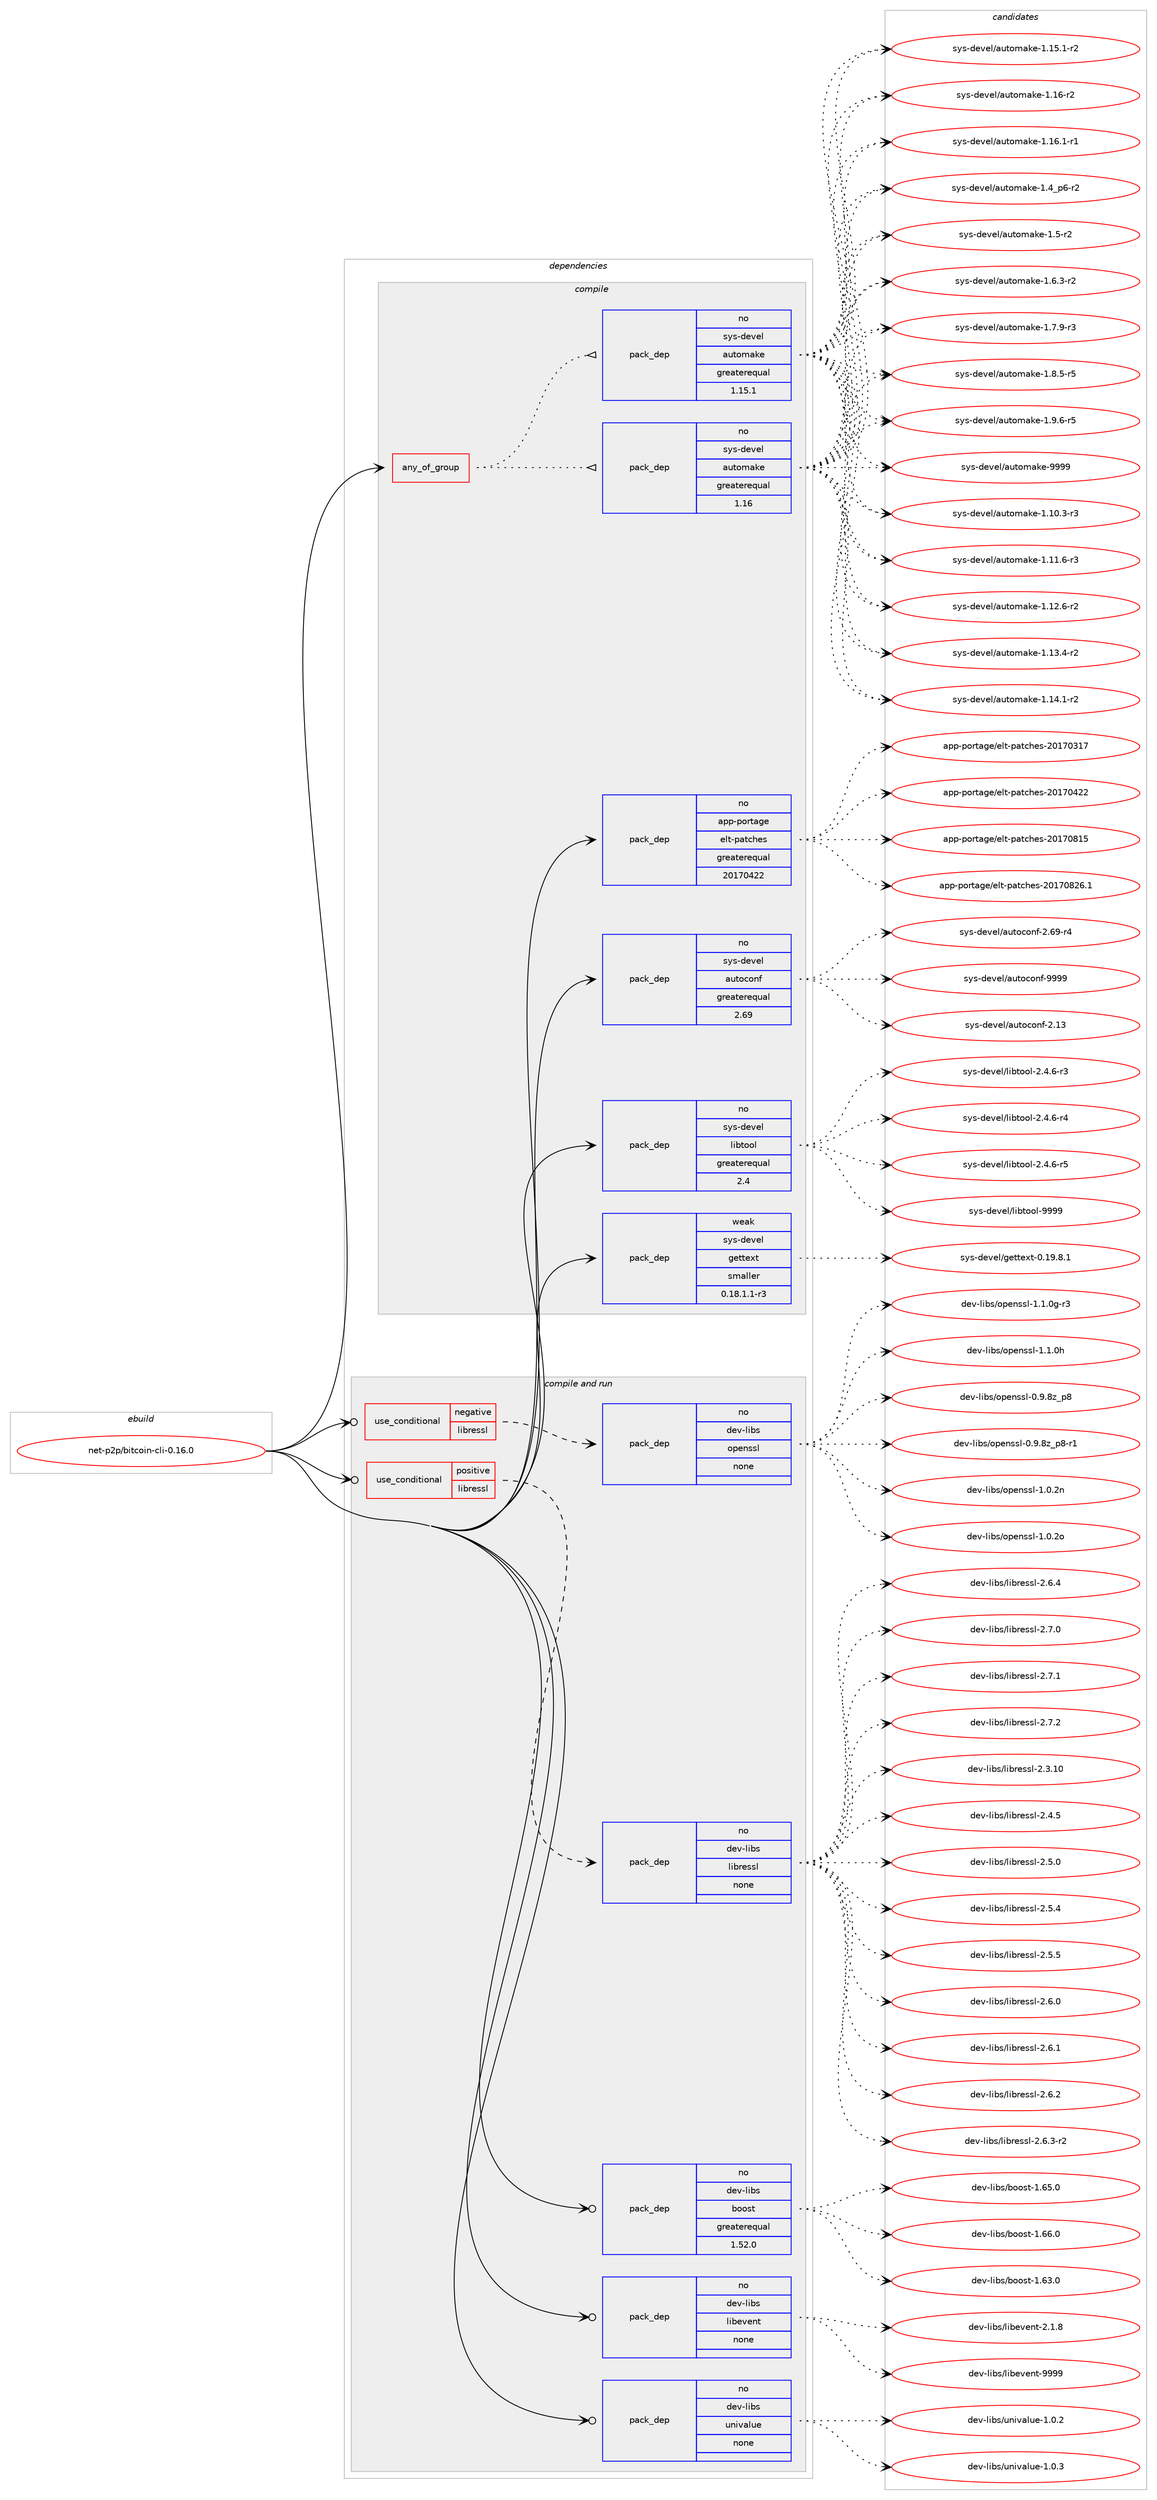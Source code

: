 digraph prolog {

# *************
# Graph options
# *************

newrank=true;
concentrate=true;
compound=true;
graph [rankdir=LR,fontname=Helvetica,fontsize=10,ranksep=1.5];#, ranksep=2.5, nodesep=0.2];
edge  [arrowhead=vee];
node  [fontname=Helvetica,fontsize=10];

# **********
# The ebuild
# **********

subgraph cluster_leftcol {
color=gray;
rank=same;
label=<<i>ebuild</i>>;
id [label="net-p2p/bitcoin-cli-0.16.0", color=red, width=4, href="../net-p2p/bitcoin-cli-0.16.0.svg"];
}

# ****************
# The dependencies
# ****************

subgraph cluster_midcol {
color=gray;
label=<<i>dependencies</i>>;
subgraph cluster_compile {
fillcolor="#eeeeee";
style=filled;
label=<<i>compile</i>>;
subgraph any36 {
dependency1445 [label=<<TABLE BORDER="0" CELLBORDER="1" CELLSPACING="0" CELLPADDING="4"><TR><TD CELLPADDING="10">any_of_group</TD></TR></TABLE>>, shape=none, color=red];subgraph pack1037 {
dependency1446 [label=<<TABLE BORDER="0" CELLBORDER="1" CELLSPACING="0" CELLPADDING="4" WIDTH="220"><TR><TD ROWSPAN="6" CELLPADDING="30">pack_dep</TD></TR><TR><TD WIDTH="110">no</TD></TR><TR><TD>sys-devel</TD></TR><TR><TD>automake</TD></TR><TR><TD>greaterequal</TD></TR><TR><TD>1.16</TD></TR></TABLE>>, shape=none, color=blue];
}
dependency1445:e -> dependency1446:w [weight=20,style="dotted",arrowhead="oinv"];
subgraph pack1038 {
dependency1447 [label=<<TABLE BORDER="0" CELLBORDER="1" CELLSPACING="0" CELLPADDING="4" WIDTH="220"><TR><TD ROWSPAN="6" CELLPADDING="30">pack_dep</TD></TR><TR><TD WIDTH="110">no</TD></TR><TR><TD>sys-devel</TD></TR><TR><TD>automake</TD></TR><TR><TD>greaterequal</TD></TR><TR><TD>1.15.1</TD></TR></TABLE>>, shape=none, color=blue];
}
dependency1445:e -> dependency1447:w [weight=20,style="dotted",arrowhead="oinv"];
}
id:e -> dependency1445:w [weight=20,style="solid",arrowhead="vee"];
subgraph pack1039 {
dependency1448 [label=<<TABLE BORDER="0" CELLBORDER="1" CELLSPACING="0" CELLPADDING="4" WIDTH="220"><TR><TD ROWSPAN="6" CELLPADDING="30">pack_dep</TD></TR><TR><TD WIDTH="110">no</TD></TR><TR><TD>app-portage</TD></TR><TR><TD>elt-patches</TD></TR><TR><TD>greaterequal</TD></TR><TR><TD>20170422</TD></TR></TABLE>>, shape=none, color=blue];
}
id:e -> dependency1448:w [weight=20,style="solid",arrowhead="vee"];
subgraph pack1040 {
dependency1449 [label=<<TABLE BORDER="0" CELLBORDER="1" CELLSPACING="0" CELLPADDING="4" WIDTH="220"><TR><TD ROWSPAN="6" CELLPADDING="30">pack_dep</TD></TR><TR><TD WIDTH="110">no</TD></TR><TR><TD>sys-devel</TD></TR><TR><TD>autoconf</TD></TR><TR><TD>greaterequal</TD></TR><TR><TD>2.69</TD></TR></TABLE>>, shape=none, color=blue];
}
id:e -> dependency1449:w [weight=20,style="solid",arrowhead="vee"];
subgraph pack1041 {
dependency1450 [label=<<TABLE BORDER="0" CELLBORDER="1" CELLSPACING="0" CELLPADDING="4" WIDTH="220"><TR><TD ROWSPAN="6" CELLPADDING="30">pack_dep</TD></TR><TR><TD WIDTH="110">no</TD></TR><TR><TD>sys-devel</TD></TR><TR><TD>libtool</TD></TR><TR><TD>greaterequal</TD></TR><TR><TD>2.4</TD></TR></TABLE>>, shape=none, color=blue];
}
id:e -> dependency1450:w [weight=20,style="solid",arrowhead="vee"];
subgraph pack1042 {
dependency1451 [label=<<TABLE BORDER="0" CELLBORDER="1" CELLSPACING="0" CELLPADDING="4" WIDTH="220"><TR><TD ROWSPAN="6" CELLPADDING="30">pack_dep</TD></TR><TR><TD WIDTH="110">weak</TD></TR><TR><TD>sys-devel</TD></TR><TR><TD>gettext</TD></TR><TR><TD>smaller</TD></TR><TR><TD>0.18.1.1-r3</TD></TR></TABLE>>, shape=none, color=blue];
}
id:e -> dependency1451:w [weight=20,style="solid",arrowhead="vee"];
}
subgraph cluster_compileandrun {
fillcolor="#eeeeee";
style=filled;
label=<<i>compile and run</i>>;
subgraph cond373 {
dependency1452 [label=<<TABLE BORDER="0" CELLBORDER="1" CELLSPACING="0" CELLPADDING="4"><TR><TD ROWSPAN="3" CELLPADDING="10">use_conditional</TD></TR><TR><TD>negative</TD></TR><TR><TD>libressl</TD></TR></TABLE>>, shape=none, color=red];
subgraph pack1043 {
dependency1453 [label=<<TABLE BORDER="0" CELLBORDER="1" CELLSPACING="0" CELLPADDING="4" WIDTH="220"><TR><TD ROWSPAN="6" CELLPADDING="30">pack_dep</TD></TR><TR><TD WIDTH="110">no</TD></TR><TR><TD>dev-libs</TD></TR><TR><TD>openssl</TD></TR><TR><TD>none</TD></TR><TR><TD></TD></TR></TABLE>>, shape=none, color=blue];
}
dependency1452:e -> dependency1453:w [weight=20,style="dashed",arrowhead="vee"];
}
id:e -> dependency1452:w [weight=20,style="solid",arrowhead="odotvee"];
subgraph cond374 {
dependency1454 [label=<<TABLE BORDER="0" CELLBORDER="1" CELLSPACING="0" CELLPADDING="4"><TR><TD ROWSPAN="3" CELLPADDING="10">use_conditional</TD></TR><TR><TD>positive</TD></TR><TR><TD>libressl</TD></TR></TABLE>>, shape=none, color=red];
subgraph pack1044 {
dependency1455 [label=<<TABLE BORDER="0" CELLBORDER="1" CELLSPACING="0" CELLPADDING="4" WIDTH="220"><TR><TD ROWSPAN="6" CELLPADDING="30">pack_dep</TD></TR><TR><TD WIDTH="110">no</TD></TR><TR><TD>dev-libs</TD></TR><TR><TD>libressl</TD></TR><TR><TD>none</TD></TR><TR><TD></TD></TR></TABLE>>, shape=none, color=blue];
}
dependency1454:e -> dependency1455:w [weight=20,style="dashed",arrowhead="vee"];
}
id:e -> dependency1454:w [weight=20,style="solid",arrowhead="odotvee"];
subgraph pack1045 {
dependency1456 [label=<<TABLE BORDER="0" CELLBORDER="1" CELLSPACING="0" CELLPADDING="4" WIDTH="220"><TR><TD ROWSPAN="6" CELLPADDING="30">pack_dep</TD></TR><TR><TD WIDTH="110">no</TD></TR><TR><TD>dev-libs</TD></TR><TR><TD>boost</TD></TR><TR><TD>greaterequal</TD></TR><TR><TD>1.52.0</TD></TR></TABLE>>, shape=none, color=blue];
}
id:e -> dependency1456:w [weight=20,style="solid",arrowhead="odotvee"];
subgraph pack1046 {
dependency1457 [label=<<TABLE BORDER="0" CELLBORDER="1" CELLSPACING="0" CELLPADDING="4" WIDTH="220"><TR><TD ROWSPAN="6" CELLPADDING="30">pack_dep</TD></TR><TR><TD WIDTH="110">no</TD></TR><TR><TD>dev-libs</TD></TR><TR><TD>libevent</TD></TR><TR><TD>none</TD></TR><TR><TD></TD></TR></TABLE>>, shape=none, color=blue];
}
id:e -> dependency1457:w [weight=20,style="solid",arrowhead="odotvee"];
subgraph pack1047 {
dependency1458 [label=<<TABLE BORDER="0" CELLBORDER="1" CELLSPACING="0" CELLPADDING="4" WIDTH="220"><TR><TD ROWSPAN="6" CELLPADDING="30">pack_dep</TD></TR><TR><TD WIDTH="110">no</TD></TR><TR><TD>dev-libs</TD></TR><TR><TD>univalue</TD></TR><TR><TD>none</TD></TR><TR><TD></TD></TR></TABLE>>, shape=none, color=blue];
}
id:e -> dependency1458:w [weight=20,style="solid",arrowhead="odotvee"];
}
subgraph cluster_run {
fillcolor="#eeeeee";
style=filled;
label=<<i>run</i>>;
}
}

# **************
# The candidates
# **************

subgraph cluster_choices {
rank=same;
color=gray;
label=<<i>candidates</i>>;

subgraph choice1037 {
color=black;
nodesep=1;
choice11512111545100101118101108479711711611110997107101454946494846514511451 [label="sys-devel/automake-1.10.3-r3", color=red, width=4,href="../sys-devel/automake-1.10.3-r3.svg"];
choice11512111545100101118101108479711711611110997107101454946494946544511451 [label="sys-devel/automake-1.11.6-r3", color=red, width=4,href="../sys-devel/automake-1.11.6-r3.svg"];
choice11512111545100101118101108479711711611110997107101454946495046544511450 [label="sys-devel/automake-1.12.6-r2", color=red, width=4,href="../sys-devel/automake-1.12.6-r2.svg"];
choice11512111545100101118101108479711711611110997107101454946495146524511450 [label="sys-devel/automake-1.13.4-r2", color=red, width=4,href="../sys-devel/automake-1.13.4-r2.svg"];
choice11512111545100101118101108479711711611110997107101454946495246494511450 [label="sys-devel/automake-1.14.1-r2", color=red, width=4,href="../sys-devel/automake-1.14.1-r2.svg"];
choice11512111545100101118101108479711711611110997107101454946495346494511450 [label="sys-devel/automake-1.15.1-r2", color=red, width=4,href="../sys-devel/automake-1.15.1-r2.svg"];
choice1151211154510010111810110847971171161111099710710145494649544511450 [label="sys-devel/automake-1.16-r2", color=red, width=4,href="../sys-devel/automake-1.16-r2.svg"];
choice11512111545100101118101108479711711611110997107101454946495446494511449 [label="sys-devel/automake-1.16.1-r1", color=red, width=4,href="../sys-devel/automake-1.16.1-r1.svg"];
choice115121115451001011181011084797117116111109971071014549465295112544511450 [label="sys-devel/automake-1.4_p6-r2", color=red, width=4,href="../sys-devel/automake-1.4_p6-r2.svg"];
choice11512111545100101118101108479711711611110997107101454946534511450 [label="sys-devel/automake-1.5-r2", color=red, width=4,href="../sys-devel/automake-1.5-r2.svg"];
choice115121115451001011181011084797117116111109971071014549465446514511450 [label="sys-devel/automake-1.6.3-r2", color=red, width=4,href="../sys-devel/automake-1.6.3-r2.svg"];
choice115121115451001011181011084797117116111109971071014549465546574511451 [label="sys-devel/automake-1.7.9-r3", color=red, width=4,href="../sys-devel/automake-1.7.9-r3.svg"];
choice115121115451001011181011084797117116111109971071014549465646534511453 [label="sys-devel/automake-1.8.5-r5", color=red, width=4,href="../sys-devel/automake-1.8.5-r5.svg"];
choice115121115451001011181011084797117116111109971071014549465746544511453 [label="sys-devel/automake-1.9.6-r5", color=red, width=4,href="../sys-devel/automake-1.9.6-r5.svg"];
choice115121115451001011181011084797117116111109971071014557575757 [label="sys-devel/automake-9999", color=red, width=4,href="../sys-devel/automake-9999.svg"];
dependency1446:e -> choice11512111545100101118101108479711711611110997107101454946494846514511451:w [style=dotted,weight="100"];
dependency1446:e -> choice11512111545100101118101108479711711611110997107101454946494946544511451:w [style=dotted,weight="100"];
dependency1446:e -> choice11512111545100101118101108479711711611110997107101454946495046544511450:w [style=dotted,weight="100"];
dependency1446:e -> choice11512111545100101118101108479711711611110997107101454946495146524511450:w [style=dotted,weight="100"];
dependency1446:e -> choice11512111545100101118101108479711711611110997107101454946495246494511450:w [style=dotted,weight="100"];
dependency1446:e -> choice11512111545100101118101108479711711611110997107101454946495346494511450:w [style=dotted,weight="100"];
dependency1446:e -> choice1151211154510010111810110847971171161111099710710145494649544511450:w [style=dotted,weight="100"];
dependency1446:e -> choice11512111545100101118101108479711711611110997107101454946495446494511449:w [style=dotted,weight="100"];
dependency1446:e -> choice115121115451001011181011084797117116111109971071014549465295112544511450:w [style=dotted,weight="100"];
dependency1446:e -> choice11512111545100101118101108479711711611110997107101454946534511450:w [style=dotted,weight="100"];
dependency1446:e -> choice115121115451001011181011084797117116111109971071014549465446514511450:w [style=dotted,weight="100"];
dependency1446:e -> choice115121115451001011181011084797117116111109971071014549465546574511451:w [style=dotted,weight="100"];
dependency1446:e -> choice115121115451001011181011084797117116111109971071014549465646534511453:w [style=dotted,weight="100"];
dependency1446:e -> choice115121115451001011181011084797117116111109971071014549465746544511453:w [style=dotted,weight="100"];
dependency1446:e -> choice115121115451001011181011084797117116111109971071014557575757:w [style=dotted,weight="100"];
}
subgraph choice1038 {
color=black;
nodesep=1;
choice11512111545100101118101108479711711611110997107101454946494846514511451 [label="sys-devel/automake-1.10.3-r3", color=red, width=4,href="../sys-devel/automake-1.10.3-r3.svg"];
choice11512111545100101118101108479711711611110997107101454946494946544511451 [label="sys-devel/automake-1.11.6-r3", color=red, width=4,href="../sys-devel/automake-1.11.6-r3.svg"];
choice11512111545100101118101108479711711611110997107101454946495046544511450 [label="sys-devel/automake-1.12.6-r2", color=red, width=4,href="../sys-devel/automake-1.12.6-r2.svg"];
choice11512111545100101118101108479711711611110997107101454946495146524511450 [label="sys-devel/automake-1.13.4-r2", color=red, width=4,href="../sys-devel/automake-1.13.4-r2.svg"];
choice11512111545100101118101108479711711611110997107101454946495246494511450 [label="sys-devel/automake-1.14.1-r2", color=red, width=4,href="../sys-devel/automake-1.14.1-r2.svg"];
choice11512111545100101118101108479711711611110997107101454946495346494511450 [label="sys-devel/automake-1.15.1-r2", color=red, width=4,href="../sys-devel/automake-1.15.1-r2.svg"];
choice1151211154510010111810110847971171161111099710710145494649544511450 [label="sys-devel/automake-1.16-r2", color=red, width=4,href="../sys-devel/automake-1.16-r2.svg"];
choice11512111545100101118101108479711711611110997107101454946495446494511449 [label="sys-devel/automake-1.16.1-r1", color=red, width=4,href="../sys-devel/automake-1.16.1-r1.svg"];
choice115121115451001011181011084797117116111109971071014549465295112544511450 [label="sys-devel/automake-1.4_p6-r2", color=red, width=4,href="../sys-devel/automake-1.4_p6-r2.svg"];
choice11512111545100101118101108479711711611110997107101454946534511450 [label="sys-devel/automake-1.5-r2", color=red, width=4,href="../sys-devel/automake-1.5-r2.svg"];
choice115121115451001011181011084797117116111109971071014549465446514511450 [label="sys-devel/automake-1.6.3-r2", color=red, width=4,href="../sys-devel/automake-1.6.3-r2.svg"];
choice115121115451001011181011084797117116111109971071014549465546574511451 [label="sys-devel/automake-1.7.9-r3", color=red, width=4,href="../sys-devel/automake-1.7.9-r3.svg"];
choice115121115451001011181011084797117116111109971071014549465646534511453 [label="sys-devel/automake-1.8.5-r5", color=red, width=4,href="../sys-devel/automake-1.8.5-r5.svg"];
choice115121115451001011181011084797117116111109971071014549465746544511453 [label="sys-devel/automake-1.9.6-r5", color=red, width=4,href="../sys-devel/automake-1.9.6-r5.svg"];
choice115121115451001011181011084797117116111109971071014557575757 [label="sys-devel/automake-9999", color=red, width=4,href="../sys-devel/automake-9999.svg"];
dependency1447:e -> choice11512111545100101118101108479711711611110997107101454946494846514511451:w [style=dotted,weight="100"];
dependency1447:e -> choice11512111545100101118101108479711711611110997107101454946494946544511451:w [style=dotted,weight="100"];
dependency1447:e -> choice11512111545100101118101108479711711611110997107101454946495046544511450:w [style=dotted,weight="100"];
dependency1447:e -> choice11512111545100101118101108479711711611110997107101454946495146524511450:w [style=dotted,weight="100"];
dependency1447:e -> choice11512111545100101118101108479711711611110997107101454946495246494511450:w [style=dotted,weight="100"];
dependency1447:e -> choice11512111545100101118101108479711711611110997107101454946495346494511450:w [style=dotted,weight="100"];
dependency1447:e -> choice1151211154510010111810110847971171161111099710710145494649544511450:w [style=dotted,weight="100"];
dependency1447:e -> choice11512111545100101118101108479711711611110997107101454946495446494511449:w [style=dotted,weight="100"];
dependency1447:e -> choice115121115451001011181011084797117116111109971071014549465295112544511450:w [style=dotted,weight="100"];
dependency1447:e -> choice11512111545100101118101108479711711611110997107101454946534511450:w [style=dotted,weight="100"];
dependency1447:e -> choice115121115451001011181011084797117116111109971071014549465446514511450:w [style=dotted,weight="100"];
dependency1447:e -> choice115121115451001011181011084797117116111109971071014549465546574511451:w [style=dotted,weight="100"];
dependency1447:e -> choice115121115451001011181011084797117116111109971071014549465646534511453:w [style=dotted,weight="100"];
dependency1447:e -> choice115121115451001011181011084797117116111109971071014549465746544511453:w [style=dotted,weight="100"];
dependency1447:e -> choice115121115451001011181011084797117116111109971071014557575757:w [style=dotted,weight="100"];
}
subgraph choice1039 {
color=black;
nodesep=1;
choice97112112451121111141169710310147101108116451129711699104101115455048495548514955 [label="app-portage/elt-patches-20170317", color=red, width=4,href="../app-portage/elt-patches-20170317.svg"];
choice97112112451121111141169710310147101108116451129711699104101115455048495548525050 [label="app-portage/elt-patches-20170422", color=red, width=4,href="../app-portage/elt-patches-20170422.svg"];
choice97112112451121111141169710310147101108116451129711699104101115455048495548564953 [label="app-portage/elt-patches-20170815", color=red, width=4,href="../app-portage/elt-patches-20170815.svg"];
choice971121124511211111411697103101471011081164511297116991041011154550484955485650544649 [label="app-portage/elt-patches-20170826.1", color=red, width=4,href="../app-portage/elt-patches-20170826.1.svg"];
dependency1448:e -> choice97112112451121111141169710310147101108116451129711699104101115455048495548514955:w [style=dotted,weight="100"];
dependency1448:e -> choice97112112451121111141169710310147101108116451129711699104101115455048495548525050:w [style=dotted,weight="100"];
dependency1448:e -> choice97112112451121111141169710310147101108116451129711699104101115455048495548564953:w [style=dotted,weight="100"];
dependency1448:e -> choice971121124511211111411697103101471011081164511297116991041011154550484955485650544649:w [style=dotted,weight="100"];
}
subgraph choice1040 {
color=black;
nodesep=1;
choice115121115451001011181011084797117116111991111101024550464951 [label="sys-devel/autoconf-2.13", color=red, width=4,href="../sys-devel/autoconf-2.13.svg"];
choice1151211154510010111810110847971171161119911111010245504654574511452 [label="sys-devel/autoconf-2.69-r4", color=red, width=4,href="../sys-devel/autoconf-2.69-r4.svg"];
choice115121115451001011181011084797117116111991111101024557575757 [label="sys-devel/autoconf-9999", color=red, width=4,href="../sys-devel/autoconf-9999.svg"];
dependency1449:e -> choice115121115451001011181011084797117116111991111101024550464951:w [style=dotted,weight="100"];
dependency1449:e -> choice1151211154510010111810110847971171161119911111010245504654574511452:w [style=dotted,weight="100"];
dependency1449:e -> choice115121115451001011181011084797117116111991111101024557575757:w [style=dotted,weight="100"];
}
subgraph choice1041 {
color=black;
nodesep=1;
choice1151211154510010111810110847108105981161111111084550465246544511451 [label="sys-devel/libtool-2.4.6-r3", color=red, width=4,href="../sys-devel/libtool-2.4.6-r3.svg"];
choice1151211154510010111810110847108105981161111111084550465246544511452 [label="sys-devel/libtool-2.4.6-r4", color=red, width=4,href="../sys-devel/libtool-2.4.6-r4.svg"];
choice1151211154510010111810110847108105981161111111084550465246544511453 [label="sys-devel/libtool-2.4.6-r5", color=red, width=4,href="../sys-devel/libtool-2.4.6-r5.svg"];
choice1151211154510010111810110847108105981161111111084557575757 [label="sys-devel/libtool-9999", color=red, width=4,href="../sys-devel/libtool-9999.svg"];
dependency1450:e -> choice1151211154510010111810110847108105981161111111084550465246544511451:w [style=dotted,weight="100"];
dependency1450:e -> choice1151211154510010111810110847108105981161111111084550465246544511452:w [style=dotted,weight="100"];
dependency1450:e -> choice1151211154510010111810110847108105981161111111084550465246544511453:w [style=dotted,weight="100"];
dependency1450:e -> choice1151211154510010111810110847108105981161111111084557575757:w [style=dotted,weight="100"];
}
subgraph choice1042 {
color=black;
nodesep=1;
choice1151211154510010111810110847103101116116101120116454846495746564649 [label="sys-devel/gettext-0.19.8.1", color=red, width=4,href="../sys-devel/gettext-0.19.8.1.svg"];
dependency1451:e -> choice1151211154510010111810110847103101116116101120116454846495746564649:w [style=dotted,weight="100"];
}
subgraph choice1043 {
color=black;
nodesep=1;
choice1001011184510810598115471111121011101151151084548465746561229511256 [label="dev-libs/openssl-0.9.8z_p8", color=red, width=4,href="../dev-libs/openssl-0.9.8z_p8.svg"];
choice10010111845108105981154711111210111011511510845484657465612295112564511449 [label="dev-libs/openssl-0.9.8z_p8-r1", color=red, width=4,href="../dev-libs/openssl-0.9.8z_p8-r1.svg"];
choice100101118451081059811547111112101110115115108454946484650110 [label="dev-libs/openssl-1.0.2n", color=red, width=4,href="../dev-libs/openssl-1.0.2n.svg"];
choice100101118451081059811547111112101110115115108454946484650111 [label="dev-libs/openssl-1.0.2o", color=red, width=4,href="../dev-libs/openssl-1.0.2o.svg"];
choice1001011184510810598115471111121011101151151084549464946481034511451 [label="dev-libs/openssl-1.1.0g-r3", color=red, width=4,href="../dev-libs/openssl-1.1.0g-r3.svg"];
choice100101118451081059811547111112101110115115108454946494648104 [label="dev-libs/openssl-1.1.0h", color=red, width=4,href="../dev-libs/openssl-1.1.0h.svg"];
dependency1453:e -> choice1001011184510810598115471111121011101151151084548465746561229511256:w [style=dotted,weight="100"];
dependency1453:e -> choice10010111845108105981154711111210111011511510845484657465612295112564511449:w [style=dotted,weight="100"];
dependency1453:e -> choice100101118451081059811547111112101110115115108454946484650110:w [style=dotted,weight="100"];
dependency1453:e -> choice100101118451081059811547111112101110115115108454946484650111:w [style=dotted,weight="100"];
dependency1453:e -> choice1001011184510810598115471111121011101151151084549464946481034511451:w [style=dotted,weight="100"];
dependency1453:e -> choice100101118451081059811547111112101110115115108454946494648104:w [style=dotted,weight="100"];
}
subgraph choice1044 {
color=black;
nodesep=1;
choice1001011184510810598115471081059811410111511510845504651464948 [label="dev-libs/libressl-2.3.10", color=red, width=4,href="../dev-libs/libressl-2.3.10.svg"];
choice10010111845108105981154710810598114101115115108455046524653 [label="dev-libs/libressl-2.4.5", color=red, width=4,href="../dev-libs/libressl-2.4.5.svg"];
choice10010111845108105981154710810598114101115115108455046534648 [label="dev-libs/libressl-2.5.0", color=red, width=4,href="../dev-libs/libressl-2.5.0.svg"];
choice10010111845108105981154710810598114101115115108455046534652 [label="dev-libs/libressl-2.5.4", color=red, width=4,href="../dev-libs/libressl-2.5.4.svg"];
choice10010111845108105981154710810598114101115115108455046534653 [label="dev-libs/libressl-2.5.5", color=red, width=4,href="../dev-libs/libressl-2.5.5.svg"];
choice10010111845108105981154710810598114101115115108455046544648 [label="dev-libs/libressl-2.6.0", color=red, width=4,href="../dev-libs/libressl-2.6.0.svg"];
choice10010111845108105981154710810598114101115115108455046544649 [label="dev-libs/libressl-2.6.1", color=red, width=4,href="../dev-libs/libressl-2.6.1.svg"];
choice10010111845108105981154710810598114101115115108455046544650 [label="dev-libs/libressl-2.6.2", color=red, width=4,href="../dev-libs/libressl-2.6.2.svg"];
choice100101118451081059811547108105981141011151151084550465446514511450 [label="dev-libs/libressl-2.6.3-r2", color=red, width=4,href="../dev-libs/libressl-2.6.3-r2.svg"];
choice10010111845108105981154710810598114101115115108455046544652 [label="dev-libs/libressl-2.6.4", color=red, width=4,href="../dev-libs/libressl-2.6.4.svg"];
choice10010111845108105981154710810598114101115115108455046554648 [label="dev-libs/libressl-2.7.0", color=red, width=4,href="../dev-libs/libressl-2.7.0.svg"];
choice10010111845108105981154710810598114101115115108455046554649 [label="dev-libs/libressl-2.7.1", color=red, width=4,href="../dev-libs/libressl-2.7.1.svg"];
choice10010111845108105981154710810598114101115115108455046554650 [label="dev-libs/libressl-2.7.2", color=red, width=4,href="../dev-libs/libressl-2.7.2.svg"];
dependency1455:e -> choice1001011184510810598115471081059811410111511510845504651464948:w [style=dotted,weight="100"];
dependency1455:e -> choice10010111845108105981154710810598114101115115108455046524653:w [style=dotted,weight="100"];
dependency1455:e -> choice10010111845108105981154710810598114101115115108455046534648:w [style=dotted,weight="100"];
dependency1455:e -> choice10010111845108105981154710810598114101115115108455046534652:w [style=dotted,weight="100"];
dependency1455:e -> choice10010111845108105981154710810598114101115115108455046534653:w [style=dotted,weight="100"];
dependency1455:e -> choice10010111845108105981154710810598114101115115108455046544648:w [style=dotted,weight="100"];
dependency1455:e -> choice10010111845108105981154710810598114101115115108455046544649:w [style=dotted,weight="100"];
dependency1455:e -> choice10010111845108105981154710810598114101115115108455046544650:w [style=dotted,weight="100"];
dependency1455:e -> choice100101118451081059811547108105981141011151151084550465446514511450:w [style=dotted,weight="100"];
dependency1455:e -> choice10010111845108105981154710810598114101115115108455046544652:w [style=dotted,weight="100"];
dependency1455:e -> choice10010111845108105981154710810598114101115115108455046554648:w [style=dotted,weight="100"];
dependency1455:e -> choice10010111845108105981154710810598114101115115108455046554649:w [style=dotted,weight="100"];
dependency1455:e -> choice10010111845108105981154710810598114101115115108455046554650:w [style=dotted,weight="100"];
}
subgraph choice1045 {
color=black;
nodesep=1;
choice1001011184510810598115479811111111511645494654514648 [label="dev-libs/boost-1.63.0", color=red, width=4,href="../dev-libs/boost-1.63.0.svg"];
choice1001011184510810598115479811111111511645494654534648 [label="dev-libs/boost-1.65.0", color=red, width=4,href="../dev-libs/boost-1.65.0.svg"];
choice1001011184510810598115479811111111511645494654544648 [label="dev-libs/boost-1.66.0", color=red, width=4,href="../dev-libs/boost-1.66.0.svg"];
dependency1456:e -> choice1001011184510810598115479811111111511645494654514648:w [style=dotted,weight="100"];
dependency1456:e -> choice1001011184510810598115479811111111511645494654534648:w [style=dotted,weight="100"];
dependency1456:e -> choice1001011184510810598115479811111111511645494654544648:w [style=dotted,weight="100"];
}
subgraph choice1046 {
color=black;
nodesep=1;
choice10010111845108105981154710810598101118101110116455046494656 [label="dev-libs/libevent-2.1.8", color=red, width=4,href="../dev-libs/libevent-2.1.8.svg"];
choice100101118451081059811547108105981011181011101164557575757 [label="dev-libs/libevent-9999", color=red, width=4,href="../dev-libs/libevent-9999.svg"];
dependency1457:e -> choice10010111845108105981154710810598101118101110116455046494656:w [style=dotted,weight="100"];
dependency1457:e -> choice100101118451081059811547108105981011181011101164557575757:w [style=dotted,weight="100"];
}
subgraph choice1047 {
color=black;
nodesep=1;
choice10010111845108105981154711711010511897108117101454946484650 [label="dev-libs/univalue-1.0.2", color=red, width=4,href="../dev-libs/univalue-1.0.2.svg"];
choice10010111845108105981154711711010511897108117101454946484651 [label="dev-libs/univalue-1.0.3", color=red, width=4,href="../dev-libs/univalue-1.0.3.svg"];
dependency1458:e -> choice10010111845108105981154711711010511897108117101454946484650:w [style=dotted,weight="100"];
dependency1458:e -> choice10010111845108105981154711711010511897108117101454946484651:w [style=dotted,weight="100"];
}
}

}
